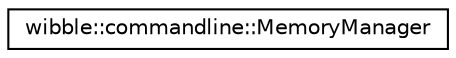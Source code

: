 digraph G
{
  edge [fontname="Helvetica",fontsize="10",labelfontname="Helvetica",labelfontsize="10"];
  node [fontname="Helvetica",fontsize="10",shape=record];
  rankdir="LR";
  Node1 [label="wibble::commandline::MemoryManager",height=0.2,width=0.4,color="black", fillcolor="white", style="filled",URL="$classwibble_1_1commandline_1_1MemoryManager.html",tooltip="Keep track of various wibble::commandline components, and deallocate them at object destruction..."];
}

